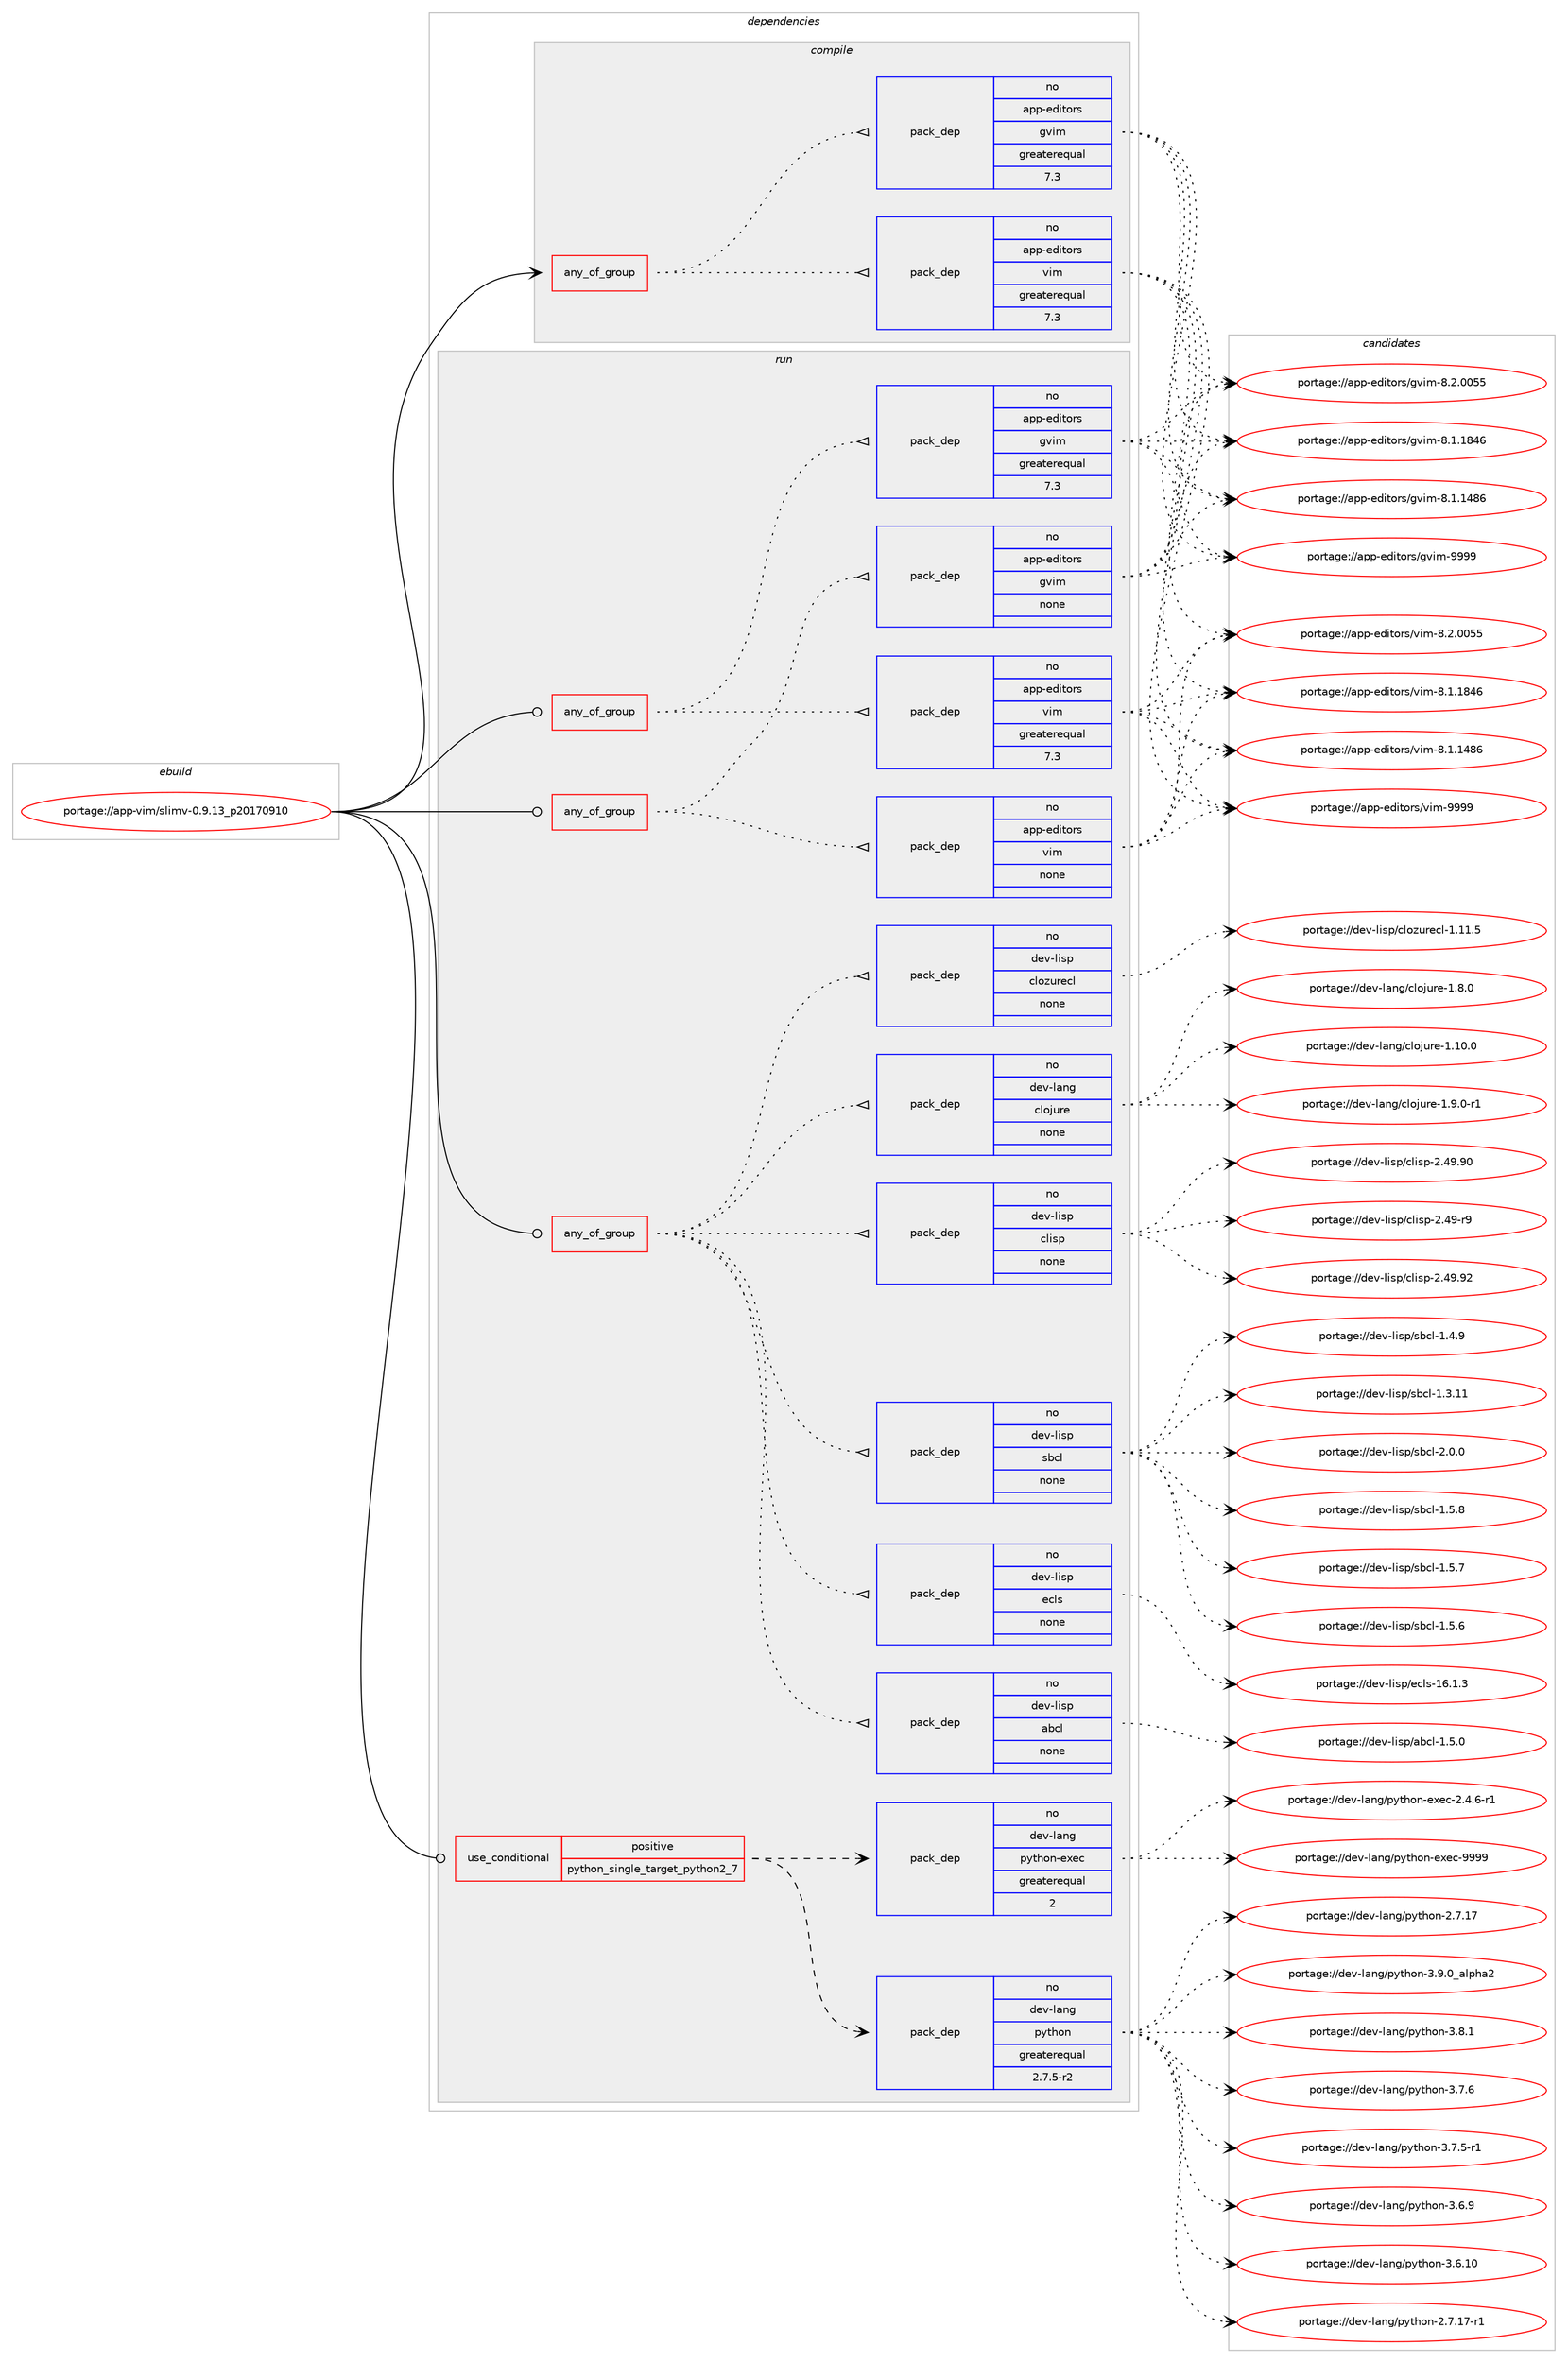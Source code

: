 digraph prolog {

# *************
# Graph options
# *************

newrank=true;
concentrate=true;
compound=true;
graph [rankdir=LR,fontname=Helvetica,fontsize=10,ranksep=1.5];#, ranksep=2.5, nodesep=0.2];
edge  [arrowhead=vee];
node  [fontname=Helvetica,fontsize=10];

# **********
# The ebuild
# **********

subgraph cluster_leftcol {
color=gray;
label=<<i>ebuild</i>>;
id [label="portage://app-vim/slimv-0.9.13_p20170910", color=red, width=4, href="../app-vim/slimv-0.9.13_p20170910.svg"];
}

# ****************
# The dependencies
# ****************

subgraph cluster_midcol {
color=gray;
label=<<i>dependencies</i>>;
subgraph cluster_compile {
fillcolor="#eeeeee";
style=filled;
label=<<i>compile</i>>;
subgraph any7261 {
dependency589321 [label=<<TABLE BORDER="0" CELLBORDER="1" CELLSPACING="0" CELLPADDING="4"><TR><TD CELLPADDING="10">any_of_group</TD></TR></TABLE>>, shape=none, color=red];subgraph pack442645 {
dependency589322 [label=<<TABLE BORDER="0" CELLBORDER="1" CELLSPACING="0" CELLPADDING="4" WIDTH="220"><TR><TD ROWSPAN="6" CELLPADDING="30">pack_dep</TD></TR><TR><TD WIDTH="110">no</TD></TR><TR><TD>app-editors</TD></TR><TR><TD>vim</TD></TR><TR><TD>greaterequal</TD></TR><TR><TD>7.3</TD></TR></TABLE>>, shape=none, color=blue];
}
dependency589321:e -> dependency589322:w [weight=20,style="dotted",arrowhead="oinv"];
subgraph pack442646 {
dependency589323 [label=<<TABLE BORDER="0" CELLBORDER="1" CELLSPACING="0" CELLPADDING="4" WIDTH="220"><TR><TD ROWSPAN="6" CELLPADDING="30">pack_dep</TD></TR><TR><TD WIDTH="110">no</TD></TR><TR><TD>app-editors</TD></TR><TR><TD>gvim</TD></TR><TR><TD>greaterequal</TD></TR><TR><TD>7.3</TD></TR></TABLE>>, shape=none, color=blue];
}
dependency589321:e -> dependency589323:w [weight=20,style="dotted",arrowhead="oinv"];
}
id:e -> dependency589321:w [weight=20,style="solid",arrowhead="vee"];
}
subgraph cluster_compileandrun {
fillcolor="#eeeeee";
style=filled;
label=<<i>compile and run</i>>;
}
subgraph cluster_run {
fillcolor="#eeeeee";
style=filled;
label=<<i>run</i>>;
subgraph any7262 {
dependency589324 [label=<<TABLE BORDER="0" CELLBORDER="1" CELLSPACING="0" CELLPADDING="4"><TR><TD CELLPADDING="10">any_of_group</TD></TR></TABLE>>, shape=none, color=red];subgraph pack442647 {
dependency589325 [label=<<TABLE BORDER="0" CELLBORDER="1" CELLSPACING="0" CELLPADDING="4" WIDTH="220"><TR><TD ROWSPAN="6" CELLPADDING="30">pack_dep</TD></TR><TR><TD WIDTH="110">no</TD></TR><TR><TD>app-editors</TD></TR><TR><TD>vim</TD></TR><TR><TD>greaterequal</TD></TR><TR><TD>7.3</TD></TR></TABLE>>, shape=none, color=blue];
}
dependency589324:e -> dependency589325:w [weight=20,style="dotted",arrowhead="oinv"];
subgraph pack442648 {
dependency589326 [label=<<TABLE BORDER="0" CELLBORDER="1" CELLSPACING="0" CELLPADDING="4" WIDTH="220"><TR><TD ROWSPAN="6" CELLPADDING="30">pack_dep</TD></TR><TR><TD WIDTH="110">no</TD></TR><TR><TD>app-editors</TD></TR><TR><TD>gvim</TD></TR><TR><TD>greaterequal</TD></TR><TR><TD>7.3</TD></TR></TABLE>>, shape=none, color=blue];
}
dependency589324:e -> dependency589326:w [weight=20,style="dotted",arrowhead="oinv"];
}
id:e -> dependency589324:w [weight=20,style="solid",arrowhead="odot"];
subgraph any7263 {
dependency589327 [label=<<TABLE BORDER="0" CELLBORDER="1" CELLSPACING="0" CELLPADDING="4"><TR><TD CELLPADDING="10">any_of_group</TD></TR></TABLE>>, shape=none, color=red];subgraph pack442649 {
dependency589328 [label=<<TABLE BORDER="0" CELLBORDER="1" CELLSPACING="0" CELLPADDING="4" WIDTH="220"><TR><TD ROWSPAN="6" CELLPADDING="30">pack_dep</TD></TR><TR><TD WIDTH="110">no</TD></TR><TR><TD>app-editors</TD></TR><TR><TD>vim</TD></TR><TR><TD>none</TD></TR><TR><TD></TD></TR></TABLE>>, shape=none, color=blue];
}
dependency589327:e -> dependency589328:w [weight=20,style="dotted",arrowhead="oinv"];
subgraph pack442650 {
dependency589329 [label=<<TABLE BORDER="0" CELLBORDER="1" CELLSPACING="0" CELLPADDING="4" WIDTH="220"><TR><TD ROWSPAN="6" CELLPADDING="30">pack_dep</TD></TR><TR><TD WIDTH="110">no</TD></TR><TR><TD>app-editors</TD></TR><TR><TD>gvim</TD></TR><TR><TD>none</TD></TR><TR><TD></TD></TR></TABLE>>, shape=none, color=blue];
}
dependency589327:e -> dependency589329:w [weight=20,style="dotted",arrowhead="oinv"];
}
id:e -> dependency589327:w [weight=20,style="solid",arrowhead="odot"];
subgraph any7264 {
dependency589330 [label=<<TABLE BORDER="0" CELLBORDER="1" CELLSPACING="0" CELLPADDING="4"><TR><TD CELLPADDING="10">any_of_group</TD></TR></TABLE>>, shape=none, color=red];subgraph pack442651 {
dependency589331 [label=<<TABLE BORDER="0" CELLBORDER="1" CELLSPACING="0" CELLPADDING="4" WIDTH="220"><TR><TD ROWSPAN="6" CELLPADDING="30">pack_dep</TD></TR><TR><TD WIDTH="110">no</TD></TR><TR><TD>dev-lisp</TD></TR><TR><TD>abcl</TD></TR><TR><TD>none</TD></TR><TR><TD></TD></TR></TABLE>>, shape=none, color=blue];
}
dependency589330:e -> dependency589331:w [weight=20,style="dotted",arrowhead="oinv"];
subgraph pack442652 {
dependency589332 [label=<<TABLE BORDER="0" CELLBORDER="1" CELLSPACING="0" CELLPADDING="4" WIDTH="220"><TR><TD ROWSPAN="6" CELLPADDING="30">pack_dep</TD></TR><TR><TD WIDTH="110">no</TD></TR><TR><TD>dev-lisp</TD></TR><TR><TD>ecls</TD></TR><TR><TD>none</TD></TR><TR><TD></TD></TR></TABLE>>, shape=none, color=blue];
}
dependency589330:e -> dependency589332:w [weight=20,style="dotted",arrowhead="oinv"];
subgraph pack442653 {
dependency589333 [label=<<TABLE BORDER="0" CELLBORDER="1" CELLSPACING="0" CELLPADDING="4" WIDTH="220"><TR><TD ROWSPAN="6" CELLPADDING="30">pack_dep</TD></TR><TR><TD WIDTH="110">no</TD></TR><TR><TD>dev-lisp</TD></TR><TR><TD>sbcl</TD></TR><TR><TD>none</TD></TR><TR><TD></TD></TR></TABLE>>, shape=none, color=blue];
}
dependency589330:e -> dependency589333:w [weight=20,style="dotted",arrowhead="oinv"];
subgraph pack442654 {
dependency589334 [label=<<TABLE BORDER="0" CELLBORDER="1" CELLSPACING="0" CELLPADDING="4" WIDTH="220"><TR><TD ROWSPAN="6" CELLPADDING="30">pack_dep</TD></TR><TR><TD WIDTH="110">no</TD></TR><TR><TD>dev-lisp</TD></TR><TR><TD>clisp</TD></TR><TR><TD>none</TD></TR><TR><TD></TD></TR></TABLE>>, shape=none, color=blue];
}
dependency589330:e -> dependency589334:w [weight=20,style="dotted",arrowhead="oinv"];
subgraph pack442655 {
dependency589335 [label=<<TABLE BORDER="0" CELLBORDER="1" CELLSPACING="0" CELLPADDING="4" WIDTH="220"><TR><TD ROWSPAN="6" CELLPADDING="30">pack_dep</TD></TR><TR><TD WIDTH="110">no</TD></TR><TR><TD>dev-lang</TD></TR><TR><TD>clojure</TD></TR><TR><TD>none</TD></TR><TR><TD></TD></TR></TABLE>>, shape=none, color=blue];
}
dependency589330:e -> dependency589335:w [weight=20,style="dotted",arrowhead="oinv"];
subgraph pack442656 {
dependency589336 [label=<<TABLE BORDER="0" CELLBORDER="1" CELLSPACING="0" CELLPADDING="4" WIDTH="220"><TR><TD ROWSPAN="6" CELLPADDING="30">pack_dep</TD></TR><TR><TD WIDTH="110">no</TD></TR><TR><TD>dev-lisp</TD></TR><TR><TD>clozurecl</TD></TR><TR><TD>none</TD></TR><TR><TD></TD></TR></TABLE>>, shape=none, color=blue];
}
dependency589330:e -> dependency589336:w [weight=20,style="dotted",arrowhead="oinv"];
}
id:e -> dependency589330:w [weight=20,style="solid",arrowhead="odot"];
subgraph cond139154 {
dependency589337 [label=<<TABLE BORDER="0" CELLBORDER="1" CELLSPACING="0" CELLPADDING="4"><TR><TD ROWSPAN="3" CELLPADDING="10">use_conditional</TD></TR><TR><TD>positive</TD></TR><TR><TD>python_single_target_python2_7</TD></TR></TABLE>>, shape=none, color=red];
subgraph pack442657 {
dependency589338 [label=<<TABLE BORDER="0" CELLBORDER="1" CELLSPACING="0" CELLPADDING="4" WIDTH="220"><TR><TD ROWSPAN="6" CELLPADDING="30">pack_dep</TD></TR><TR><TD WIDTH="110">no</TD></TR><TR><TD>dev-lang</TD></TR><TR><TD>python</TD></TR><TR><TD>greaterequal</TD></TR><TR><TD>2.7.5-r2</TD></TR></TABLE>>, shape=none, color=blue];
}
dependency589337:e -> dependency589338:w [weight=20,style="dashed",arrowhead="vee"];
subgraph pack442658 {
dependency589339 [label=<<TABLE BORDER="0" CELLBORDER="1" CELLSPACING="0" CELLPADDING="4" WIDTH="220"><TR><TD ROWSPAN="6" CELLPADDING="30">pack_dep</TD></TR><TR><TD WIDTH="110">no</TD></TR><TR><TD>dev-lang</TD></TR><TR><TD>python-exec</TD></TR><TR><TD>greaterequal</TD></TR><TR><TD>2</TD></TR></TABLE>>, shape=none, color=blue];
}
dependency589337:e -> dependency589339:w [weight=20,style="dashed",arrowhead="vee"];
}
id:e -> dependency589337:w [weight=20,style="solid",arrowhead="odot"];
}
}

# **************
# The candidates
# **************

subgraph cluster_choices {
rank=same;
color=gray;
label=<<i>candidates</i>>;

subgraph choice442645 {
color=black;
nodesep=1;
choice9711211245101100105116111114115471181051094557575757 [label="portage://app-editors/vim-9999", color=red, width=4,href="../app-editors/vim-9999.svg"];
choice971121124510110010511611111411547118105109455646504648485353 [label="portage://app-editors/vim-8.2.0055", color=red, width=4,href="../app-editors/vim-8.2.0055.svg"];
choice971121124510110010511611111411547118105109455646494649565254 [label="portage://app-editors/vim-8.1.1846", color=red, width=4,href="../app-editors/vim-8.1.1846.svg"];
choice971121124510110010511611111411547118105109455646494649525654 [label="portage://app-editors/vim-8.1.1486", color=red, width=4,href="../app-editors/vim-8.1.1486.svg"];
dependency589322:e -> choice9711211245101100105116111114115471181051094557575757:w [style=dotted,weight="100"];
dependency589322:e -> choice971121124510110010511611111411547118105109455646504648485353:w [style=dotted,weight="100"];
dependency589322:e -> choice971121124510110010511611111411547118105109455646494649565254:w [style=dotted,weight="100"];
dependency589322:e -> choice971121124510110010511611111411547118105109455646494649525654:w [style=dotted,weight="100"];
}
subgraph choice442646 {
color=black;
nodesep=1;
choice9711211245101100105116111114115471031181051094557575757 [label="portage://app-editors/gvim-9999", color=red, width=4,href="../app-editors/gvim-9999.svg"];
choice971121124510110010511611111411547103118105109455646504648485353 [label="portage://app-editors/gvim-8.2.0055", color=red, width=4,href="../app-editors/gvim-8.2.0055.svg"];
choice971121124510110010511611111411547103118105109455646494649565254 [label="portage://app-editors/gvim-8.1.1846", color=red, width=4,href="../app-editors/gvim-8.1.1846.svg"];
choice971121124510110010511611111411547103118105109455646494649525654 [label="portage://app-editors/gvim-8.1.1486", color=red, width=4,href="../app-editors/gvim-8.1.1486.svg"];
dependency589323:e -> choice9711211245101100105116111114115471031181051094557575757:w [style=dotted,weight="100"];
dependency589323:e -> choice971121124510110010511611111411547103118105109455646504648485353:w [style=dotted,weight="100"];
dependency589323:e -> choice971121124510110010511611111411547103118105109455646494649565254:w [style=dotted,weight="100"];
dependency589323:e -> choice971121124510110010511611111411547103118105109455646494649525654:w [style=dotted,weight="100"];
}
subgraph choice442647 {
color=black;
nodesep=1;
choice9711211245101100105116111114115471181051094557575757 [label="portage://app-editors/vim-9999", color=red, width=4,href="../app-editors/vim-9999.svg"];
choice971121124510110010511611111411547118105109455646504648485353 [label="portage://app-editors/vim-8.2.0055", color=red, width=4,href="../app-editors/vim-8.2.0055.svg"];
choice971121124510110010511611111411547118105109455646494649565254 [label="portage://app-editors/vim-8.1.1846", color=red, width=4,href="../app-editors/vim-8.1.1846.svg"];
choice971121124510110010511611111411547118105109455646494649525654 [label="portage://app-editors/vim-8.1.1486", color=red, width=4,href="../app-editors/vim-8.1.1486.svg"];
dependency589325:e -> choice9711211245101100105116111114115471181051094557575757:w [style=dotted,weight="100"];
dependency589325:e -> choice971121124510110010511611111411547118105109455646504648485353:w [style=dotted,weight="100"];
dependency589325:e -> choice971121124510110010511611111411547118105109455646494649565254:w [style=dotted,weight="100"];
dependency589325:e -> choice971121124510110010511611111411547118105109455646494649525654:w [style=dotted,weight="100"];
}
subgraph choice442648 {
color=black;
nodesep=1;
choice9711211245101100105116111114115471031181051094557575757 [label="portage://app-editors/gvim-9999", color=red, width=4,href="../app-editors/gvim-9999.svg"];
choice971121124510110010511611111411547103118105109455646504648485353 [label="portage://app-editors/gvim-8.2.0055", color=red, width=4,href="../app-editors/gvim-8.2.0055.svg"];
choice971121124510110010511611111411547103118105109455646494649565254 [label="portage://app-editors/gvim-8.1.1846", color=red, width=4,href="../app-editors/gvim-8.1.1846.svg"];
choice971121124510110010511611111411547103118105109455646494649525654 [label="portage://app-editors/gvim-8.1.1486", color=red, width=4,href="../app-editors/gvim-8.1.1486.svg"];
dependency589326:e -> choice9711211245101100105116111114115471031181051094557575757:w [style=dotted,weight="100"];
dependency589326:e -> choice971121124510110010511611111411547103118105109455646504648485353:w [style=dotted,weight="100"];
dependency589326:e -> choice971121124510110010511611111411547103118105109455646494649565254:w [style=dotted,weight="100"];
dependency589326:e -> choice971121124510110010511611111411547103118105109455646494649525654:w [style=dotted,weight="100"];
}
subgraph choice442649 {
color=black;
nodesep=1;
choice9711211245101100105116111114115471181051094557575757 [label="portage://app-editors/vim-9999", color=red, width=4,href="../app-editors/vim-9999.svg"];
choice971121124510110010511611111411547118105109455646504648485353 [label="portage://app-editors/vim-8.2.0055", color=red, width=4,href="../app-editors/vim-8.2.0055.svg"];
choice971121124510110010511611111411547118105109455646494649565254 [label="portage://app-editors/vim-8.1.1846", color=red, width=4,href="../app-editors/vim-8.1.1846.svg"];
choice971121124510110010511611111411547118105109455646494649525654 [label="portage://app-editors/vim-8.1.1486", color=red, width=4,href="../app-editors/vim-8.1.1486.svg"];
dependency589328:e -> choice9711211245101100105116111114115471181051094557575757:w [style=dotted,weight="100"];
dependency589328:e -> choice971121124510110010511611111411547118105109455646504648485353:w [style=dotted,weight="100"];
dependency589328:e -> choice971121124510110010511611111411547118105109455646494649565254:w [style=dotted,weight="100"];
dependency589328:e -> choice971121124510110010511611111411547118105109455646494649525654:w [style=dotted,weight="100"];
}
subgraph choice442650 {
color=black;
nodesep=1;
choice9711211245101100105116111114115471031181051094557575757 [label="portage://app-editors/gvim-9999", color=red, width=4,href="../app-editors/gvim-9999.svg"];
choice971121124510110010511611111411547103118105109455646504648485353 [label="portage://app-editors/gvim-8.2.0055", color=red, width=4,href="../app-editors/gvim-8.2.0055.svg"];
choice971121124510110010511611111411547103118105109455646494649565254 [label="portage://app-editors/gvim-8.1.1846", color=red, width=4,href="../app-editors/gvim-8.1.1846.svg"];
choice971121124510110010511611111411547103118105109455646494649525654 [label="portage://app-editors/gvim-8.1.1486", color=red, width=4,href="../app-editors/gvim-8.1.1486.svg"];
dependency589329:e -> choice9711211245101100105116111114115471031181051094557575757:w [style=dotted,weight="100"];
dependency589329:e -> choice971121124510110010511611111411547103118105109455646504648485353:w [style=dotted,weight="100"];
dependency589329:e -> choice971121124510110010511611111411547103118105109455646494649565254:w [style=dotted,weight="100"];
dependency589329:e -> choice971121124510110010511611111411547103118105109455646494649525654:w [style=dotted,weight="100"];
}
subgraph choice442651 {
color=black;
nodesep=1;
choice1001011184510810511511247979899108454946534648 [label="portage://dev-lisp/abcl-1.5.0", color=red, width=4,href="../dev-lisp/abcl-1.5.0.svg"];
dependency589331:e -> choice1001011184510810511511247979899108454946534648:w [style=dotted,weight="100"];
}
subgraph choice442652 {
color=black;
nodesep=1;
choice10010111845108105115112471019910811545495446494651 [label="portage://dev-lisp/ecls-16.1.3", color=red, width=4,href="../dev-lisp/ecls-16.1.3.svg"];
dependency589332:e -> choice10010111845108105115112471019910811545495446494651:w [style=dotted,weight="100"];
}
subgraph choice442653 {
color=black;
nodesep=1;
choice10010111845108105115112471159899108455046484648 [label="portage://dev-lisp/sbcl-2.0.0", color=red, width=4,href="../dev-lisp/sbcl-2.0.0.svg"];
choice10010111845108105115112471159899108454946534656 [label="portage://dev-lisp/sbcl-1.5.8", color=red, width=4,href="../dev-lisp/sbcl-1.5.8.svg"];
choice10010111845108105115112471159899108454946534655 [label="portage://dev-lisp/sbcl-1.5.7", color=red, width=4,href="../dev-lisp/sbcl-1.5.7.svg"];
choice10010111845108105115112471159899108454946534654 [label="portage://dev-lisp/sbcl-1.5.6", color=red, width=4,href="../dev-lisp/sbcl-1.5.6.svg"];
choice10010111845108105115112471159899108454946524657 [label="portage://dev-lisp/sbcl-1.4.9", color=red, width=4,href="../dev-lisp/sbcl-1.4.9.svg"];
choice1001011184510810511511247115989910845494651464949 [label="portage://dev-lisp/sbcl-1.3.11", color=red, width=4,href="../dev-lisp/sbcl-1.3.11.svg"];
dependency589333:e -> choice10010111845108105115112471159899108455046484648:w [style=dotted,weight="100"];
dependency589333:e -> choice10010111845108105115112471159899108454946534656:w [style=dotted,weight="100"];
dependency589333:e -> choice10010111845108105115112471159899108454946534655:w [style=dotted,weight="100"];
dependency589333:e -> choice10010111845108105115112471159899108454946534654:w [style=dotted,weight="100"];
dependency589333:e -> choice10010111845108105115112471159899108454946524657:w [style=dotted,weight="100"];
dependency589333:e -> choice1001011184510810511511247115989910845494651464949:w [style=dotted,weight="100"];
}
subgraph choice442654 {
color=black;
nodesep=1;
choice1001011184510810511511247991081051151124550465257465750 [label="portage://dev-lisp/clisp-2.49.92", color=red, width=4,href="../dev-lisp/clisp-2.49.92.svg"];
choice1001011184510810511511247991081051151124550465257465748 [label="portage://dev-lisp/clisp-2.49.90", color=red, width=4,href="../dev-lisp/clisp-2.49.90.svg"];
choice10010111845108105115112479910810511511245504652574511457 [label="portage://dev-lisp/clisp-2.49-r9", color=red, width=4,href="../dev-lisp/clisp-2.49-r9.svg"];
dependency589334:e -> choice1001011184510810511511247991081051151124550465257465750:w [style=dotted,weight="100"];
dependency589334:e -> choice1001011184510810511511247991081051151124550465257465748:w [style=dotted,weight="100"];
dependency589334:e -> choice10010111845108105115112479910810511511245504652574511457:w [style=dotted,weight="100"];
}
subgraph choice442655 {
color=black;
nodesep=1;
choice100101118451089711010347991081111061171141014549465746484511449 [label="portage://dev-lang/clojure-1.9.0-r1", color=red, width=4,href="../dev-lang/clojure-1.9.0-r1.svg"];
choice10010111845108971101034799108111106117114101454946564648 [label="portage://dev-lang/clojure-1.8.0", color=red, width=4,href="../dev-lang/clojure-1.8.0.svg"];
choice1001011184510897110103479910811110611711410145494649484648 [label="portage://dev-lang/clojure-1.10.0", color=red, width=4,href="../dev-lang/clojure-1.10.0.svg"];
dependency589335:e -> choice100101118451089711010347991081111061171141014549465746484511449:w [style=dotted,weight="100"];
dependency589335:e -> choice10010111845108971101034799108111106117114101454946564648:w [style=dotted,weight="100"];
dependency589335:e -> choice1001011184510897110103479910811110611711410145494649484648:w [style=dotted,weight="100"];
}
subgraph choice442656 {
color=black;
nodesep=1;
choice1001011184510810511511247991081111221171141019910845494649494653 [label="portage://dev-lisp/clozurecl-1.11.5", color=red, width=4,href="../dev-lisp/clozurecl-1.11.5.svg"];
dependency589336:e -> choice1001011184510810511511247991081111221171141019910845494649494653:w [style=dotted,weight="100"];
}
subgraph choice442657 {
color=black;
nodesep=1;
choice10010111845108971101034711212111610411111045514657464895971081121049750 [label="portage://dev-lang/python-3.9.0_alpha2", color=red, width=4,href="../dev-lang/python-3.9.0_alpha2.svg"];
choice100101118451089711010347112121116104111110455146564649 [label="portage://dev-lang/python-3.8.1", color=red, width=4,href="../dev-lang/python-3.8.1.svg"];
choice100101118451089711010347112121116104111110455146554654 [label="portage://dev-lang/python-3.7.6", color=red, width=4,href="../dev-lang/python-3.7.6.svg"];
choice1001011184510897110103471121211161041111104551465546534511449 [label="portage://dev-lang/python-3.7.5-r1", color=red, width=4,href="../dev-lang/python-3.7.5-r1.svg"];
choice100101118451089711010347112121116104111110455146544657 [label="portage://dev-lang/python-3.6.9", color=red, width=4,href="../dev-lang/python-3.6.9.svg"];
choice10010111845108971101034711212111610411111045514654464948 [label="portage://dev-lang/python-3.6.10", color=red, width=4,href="../dev-lang/python-3.6.10.svg"];
choice100101118451089711010347112121116104111110455046554649554511449 [label="portage://dev-lang/python-2.7.17-r1", color=red, width=4,href="../dev-lang/python-2.7.17-r1.svg"];
choice10010111845108971101034711212111610411111045504655464955 [label="portage://dev-lang/python-2.7.17", color=red, width=4,href="../dev-lang/python-2.7.17.svg"];
dependency589338:e -> choice10010111845108971101034711212111610411111045514657464895971081121049750:w [style=dotted,weight="100"];
dependency589338:e -> choice100101118451089711010347112121116104111110455146564649:w [style=dotted,weight="100"];
dependency589338:e -> choice100101118451089711010347112121116104111110455146554654:w [style=dotted,weight="100"];
dependency589338:e -> choice1001011184510897110103471121211161041111104551465546534511449:w [style=dotted,weight="100"];
dependency589338:e -> choice100101118451089711010347112121116104111110455146544657:w [style=dotted,weight="100"];
dependency589338:e -> choice10010111845108971101034711212111610411111045514654464948:w [style=dotted,weight="100"];
dependency589338:e -> choice100101118451089711010347112121116104111110455046554649554511449:w [style=dotted,weight="100"];
dependency589338:e -> choice10010111845108971101034711212111610411111045504655464955:w [style=dotted,weight="100"];
}
subgraph choice442658 {
color=black;
nodesep=1;
choice10010111845108971101034711212111610411111045101120101994557575757 [label="portage://dev-lang/python-exec-9999", color=red, width=4,href="../dev-lang/python-exec-9999.svg"];
choice10010111845108971101034711212111610411111045101120101994550465246544511449 [label="portage://dev-lang/python-exec-2.4.6-r1", color=red, width=4,href="../dev-lang/python-exec-2.4.6-r1.svg"];
dependency589339:e -> choice10010111845108971101034711212111610411111045101120101994557575757:w [style=dotted,weight="100"];
dependency589339:e -> choice10010111845108971101034711212111610411111045101120101994550465246544511449:w [style=dotted,weight="100"];
}
}

}
